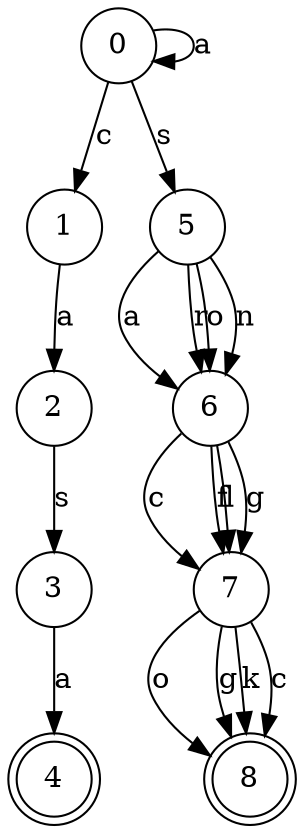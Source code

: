 digraph {
node[shape=circle] 0 [label="0"]; 
node[shape=circle] 1 [label="1"]; 
node[shape=circle] 2 [label="2"]; 
node[shape=circle] 3 [label="3"]; 
node[shape=doublecircle] 4 [label="4"]; 
node[shape=circle] 5 [label="5"]; 
node[shape=circle] 6 [label="6"]; 
node[shape=circle] 7 [label="7"]; 
node[shape=doublecircle] 8 [label="8"];
0->0 [label="a"]; 
0->1 [label="c"]; 
1->2 [label="a"]; 
2->3 [label="s"]; 
3->4 [label="a"];
0->5 [label="s"]; 
5->6 [label="a"]; 
6->7 [label="c"]; 
7->8 [label="o"];
5->6 [label="r"]; 
6->7 [label="f"]; 
7->8 [label="g"];
5->6 [label="o"]; 
6->7 [label="l"]; 
7->8 [label="k"];
5->6 [label="n"]; 
6->7 [label="g"]; 
7->8 [label="c"];
}